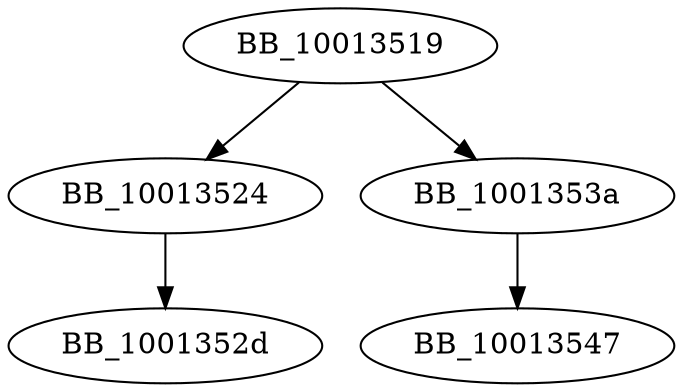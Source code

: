DiGraph __lock_file2{
BB_10013519->BB_10013524
BB_10013519->BB_1001353a
BB_10013524->BB_1001352d
BB_1001353a->BB_10013547
}
